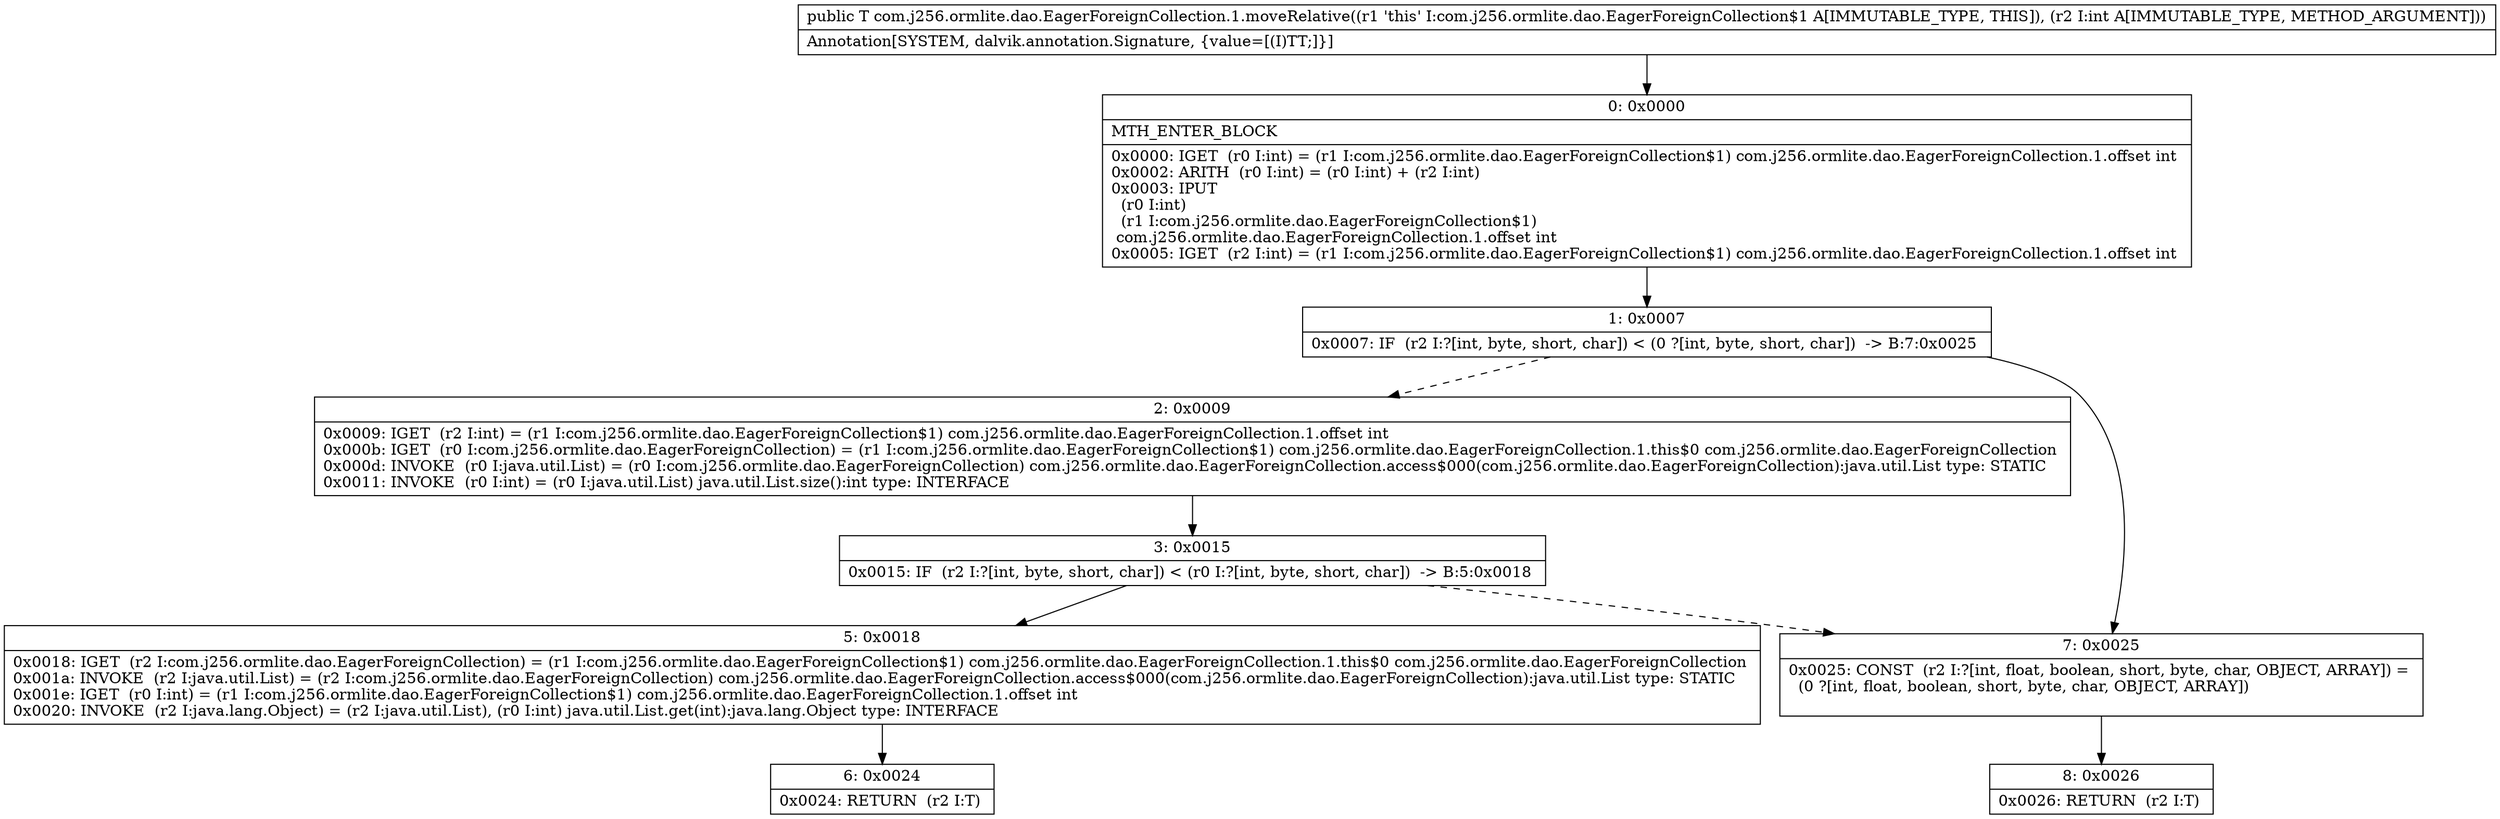 digraph "CFG forcom.j256.ormlite.dao.EagerForeignCollection.1.moveRelative(I)Ljava\/lang\/Object;" {
Node_0 [shape=record,label="{0\:\ 0x0000|MTH_ENTER_BLOCK\l|0x0000: IGET  (r0 I:int) = (r1 I:com.j256.ormlite.dao.EagerForeignCollection$1) com.j256.ormlite.dao.EagerForeignCollection.1.offset int \l0x0002: ARITH  (r0 I:int) = (r0 I:int) + (r2 I:int) \l0x0003: IPUT  \l  (r0 I:int)\l  (r1 I:com.j256.ormlite.dao.EagerForeignCollection$1)\l com.j256.ormlite.dao.EagerForeignCollection.1.offset int \l0x0005: IGET  (r2 I:int) = (r1 I:com.j256.ormlite.dao.EagerForeignCollection$1) com.j256.ormlite.dao.EagerForeignCollection.1.offset int \l}"];
Node_1 [shape=record,label="{1\:\ 0x0007|0x0007: IF  (r2 I:?[int, byte, short, char]) \< (0 ?[int, byte, short, char])  \-\> B:7:0x0025 \l}"];
Node_2 [shape=record,label="{2\:\ 0x0009|0x0009: IGET  (r2 I:int) = (r1 I:com.j256.ormlite.dao.EagerForeignCollection$1) com.j256.ormlite.dao.EagerForeignCollection.1.offset int \l0x000b: IGET  (r0 I:com.j256.ormlite.dao.EagerForeignCollection) = (r1 I:com.j256.ormlite.dao.EagerForeignCollection$1) com.j256.ormlite.dao.EagerForeignCollection.1.this$0 com.j256.ormlite.dao.EagerForeignCollection \l0x000d: INVOKE  (r0 I:java.util.List) = (r0 I:com.j256.ormlite.dao.EagerForeignCollection) com.j256.ormlite.dao.EagerForeignCollection.access$000(com.j256.ormlite.dao.EagerForeignCollection):java.util.List type: STATIC \l0x0011: INVOKE  (r0 I:int) = (r0 I:java.util.List) java.util.List.size():int type: INTERFACE \l}"];
Node_3 [shape=record,label="{3\:\ 0x0015|0x0015: IF  (r2 I:?[int, byte, short, char]) \< (r0 I:?[int, byte, short, char])  \-\> B:5:0x0018 \l}"];
Node_5 [shape=record,label="{5\:\ 0x0018|0x0018: IGET  (r2 I:com.j256.ormlite.dao.EagerForeignCollection) = (r1 I:com.j256.ormlite.dao.EagerForeignCollection$1) com.j256.ormlite.dao.EagerForeignCollection.1.this$0 com.j256.ormlite.dao.EagerForeignCollection \l0x001a: INVOKE  (r2 I:java.util.List) = (r2 I:com.j256.ormlite.dao.EagerForeignCollection) com.j256.ormlite.dao.EagerForeignCollection.access$000(com.j256.ormlite.dao.EagerForeignCollection):java.util.List type: STATIC \l0x001e: IGET  (r0 I:int) = (r1 I:com.j256.ormlite.dao.EagerForeignCollection$1) com.j256.ormlite.dao.EagerForeignCollection.1.offset int \l0x0020: INVOKE  (r2 I:java.lang.Object) = (r2 I:java.util.List), (r0 I:int) java.util.List.get(int):java.lang.Object type: INTERFACE \l}"];
Node_6 [shape=record,label="{6\:\ 0x0024|0x0024: RETURN  (r2 I:T) \l}"];
Node_7 [shape=record,label="{7\:\ 0x0025|0x0025: CONST  (r2 I:?[int, float, boolean, short, byte, char, OBJECT, ARRAY]) = \l  (0 ?[int, float, boolean, short, byte, char, OBJECT, ARRAY])\l \l}"];
Node_8 [shape=record,label="{8\:\ 0x0026|0x0026: RETURN  (r2 I:T) \l}"];
MethodNode[shape=record,label="{public T com.j256.ormlite.dao.EagerForeignCollection.1.moveRelative((r1 'this' I:com.j256.ormlite.dao.EagerForeignCollection$1 A[IMMUTABLE_TYPE, THIS]), (r2 I:int A[IMMUTABLE_TYPE, METHOD_ARGUMENT]))  | Annotation[SYSTEM, dalvik.annotation.Signature, \{value=[(I)TT;]\}]\l}"];
MethodNode -> Node_0;
Node_0 -> Node_1;
Node_1 -> Node_2[style=dashed];
Node_1 -> Node_7;
Node_2 -> Node_3;
Node_3 -> Node_5;
Node_3 -> Node_7[style=dashed];
Node_5 -> Node_6;
Node_7 -> Node_8;
}

